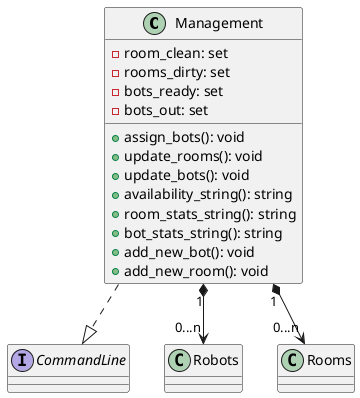 @startuml
class Management {
  - room_clean: set
  - rooms_dirty: set
  - bots_ready: set
  - bots_out: set
  
  + assign_bots(): void
  + update_rooms(): void
  + update_bots(): void
  + availability_string(): string
  + room_stats_string(): string
  + bot_stats_string(): string
  + add_new_bot(): void
  + add_new_room(): void
}

interface CommandLine {}

class Robots{}

class Rooms{}

Management "1" *--> "0...n" Rooms
Management "1" *--> "0...n" Robots
Management ..|> CommandLine
@enduml

